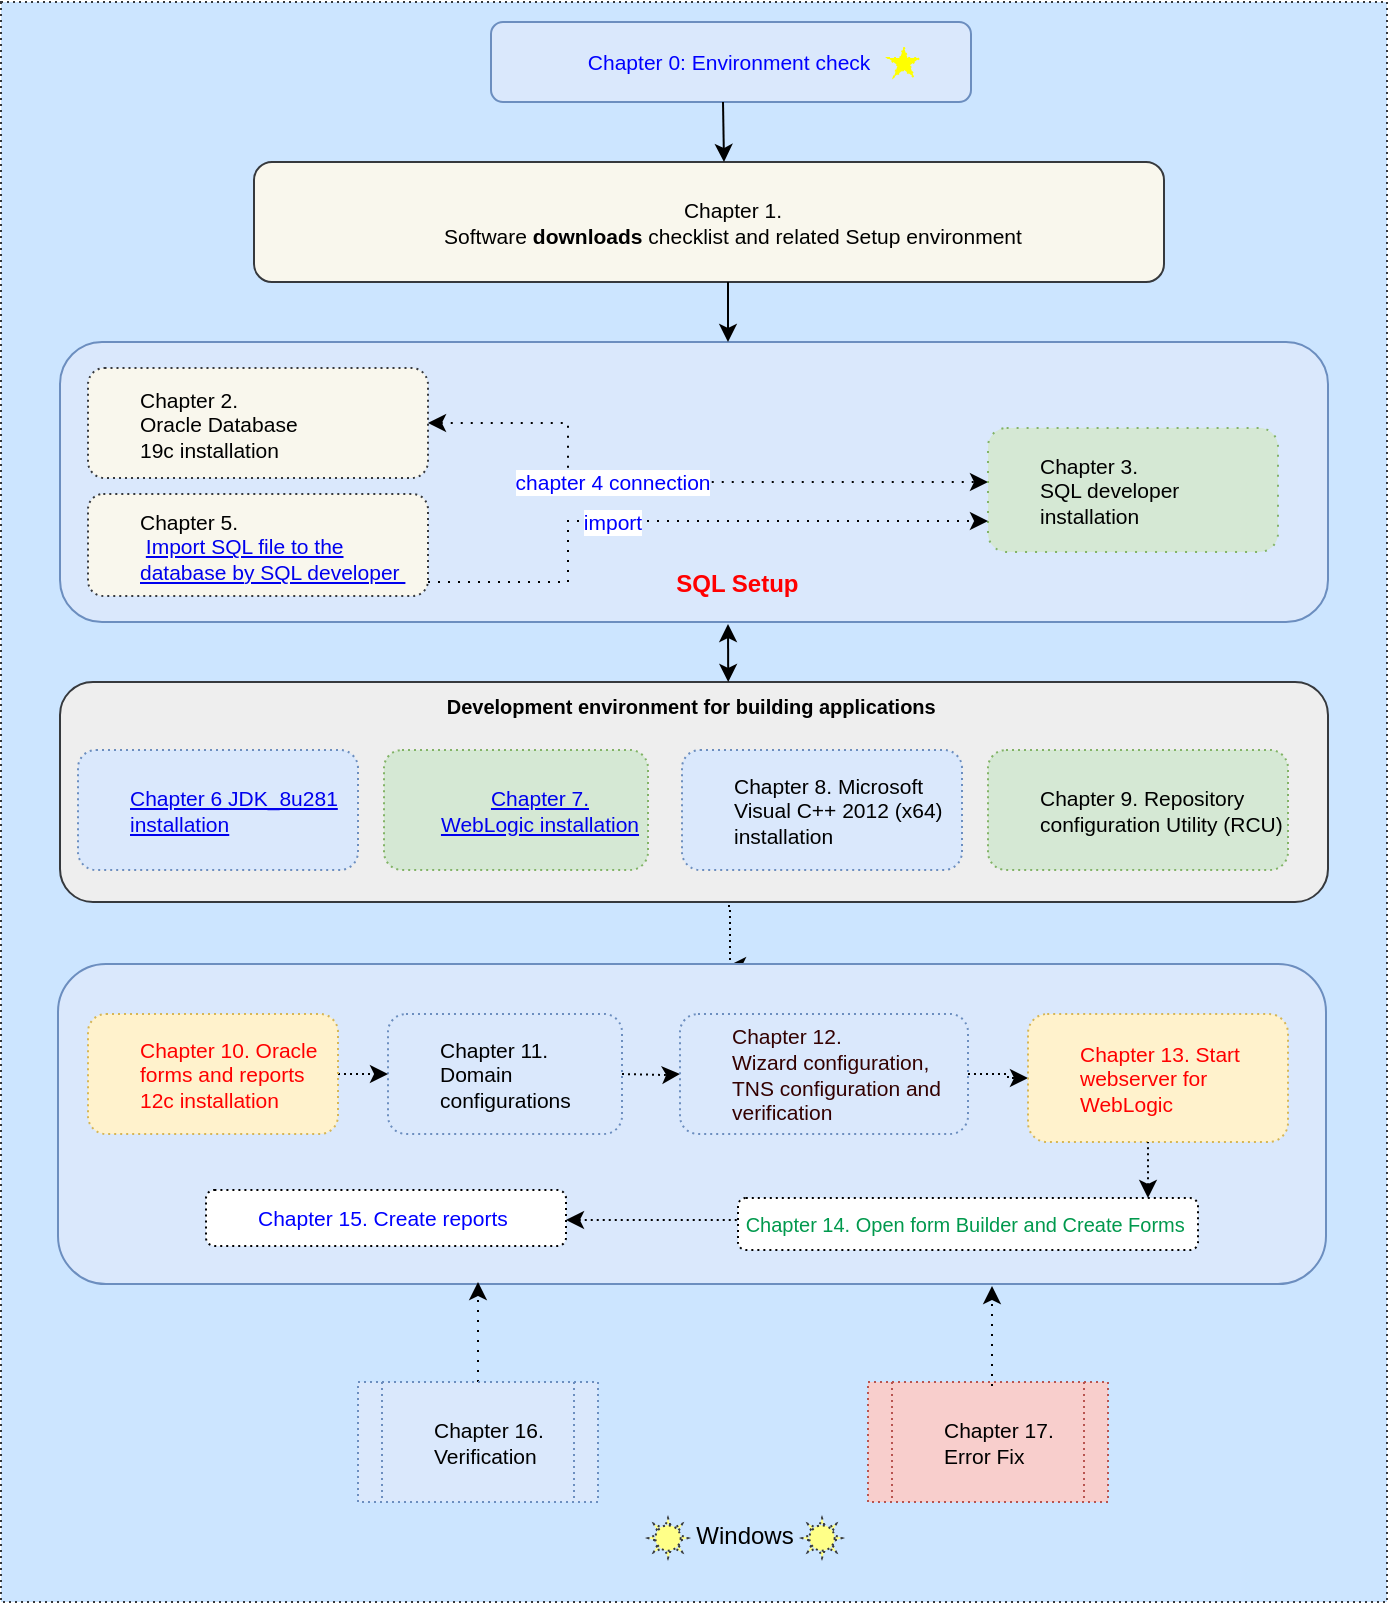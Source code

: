 <mxfile version="20.0.0" type="github">
  <diagram id="17G2DBIcZU6sUmtRgQNI" name="Page-1">
    <mxGraphModel dx="1221" dy="672" grid="1" gridSize="10" guides="1" tooltips="1" connect="1" arrows="1" fold="1" page="1" pageScale="1" pageWidth="850" pageHeight="1100" math="0" shadow="0">
      <root>
        <mxCell id="0" />
        <mxCell id="1" parent="0" />
        <mxCell id="mP8B_jTsaXODHllWjWsl-1" value="&lt;br&gt;&lt;br&gt;&lt;br&gt;&lt;br&gt;&lt;br&gt;&lt;br&gt;&lt;br&gt;&lt;br&gt;&lt;br&gt;&lt;br&gt;&lt;br&gt;&lt;br&gt;&lt;br&gt;&lt;br&gt;&lt;br&gt;&lt;br&gt;&lt;br&gt;&lt;br&gt;&lt;br&gt;&lt;br&gt;&lt;br&gt;&lt;br&gt;&lt;br&gt;&lt;br&gt;&lt;br&gt;&lt;br&gt;&lt;br&gt;&lt;br&gt;&lt;br&gt;&lt;br&gt;&lt;br&gt;&lt;br&gt;&lt;br&gt;&lt;br&gt;&lt;br&gt;&lt;br&gt;&lt;br&gt;&lt;br&gt;&lt;br&gt;&lt;br&gt;&lt;br&gt;&lt;br&gt;&lt;br&gt;&lt;br&gt;&lt;br&gt;&lt;br&gt;&lt;br&gt;&lt;br&gt;&lt;br&gt;&lt;br&gt;&lt;br&gt;&amp;nbsp; &amp;nbsp; &amp;nbsp; &amp;nbsp; &amp;nbsp; &amp;nbsp; &amp;nbsp; &amp;nbsp; Windows&amp;nbsp;" style="rounded=0;whiteSpace=wrap;html=1;dashed=1;dashPattern=1 2;fillColor=#cce5ff;strokeColor=#36393d;" vertex="1" parent="1">
          <mxGeometry x="26.5" y="40" width="693" height="800" as="geometry" />
        </mxCell>
        <mxCell id="mP8B_jTsaXODHllWjWsl-2" value="&lt;p class=&quot;MsoNormal&quot; style=&quot;font-size: 10.5px;&quot;&gt;Chapter 0: Environment check&amp;nbsp;&lt;/p&gt;" style="rounded=1;whiteSpace=wrap;html=1;fillColor=#dae8fc;strokeColor=#6c8ebf;fontColor=#0000FF;fontSize=10.5;" vertex="1" parent="1">
          <mxGeometry x="271.5" y="50" width="240" height="40" as="geometry" />
        </mxCell>
        <mxCell id="mP8B_jTsaXODHllWjWsl-3" value="&lt;p style=&quot;margin-left: 0.25in; font-size: 10.5px;&quot; class=&quot;MsoNormal&quot;&gt;Chapter 1.&lt;br style=&quot;font-size: 10.5px;&quot;&gt;Software &lt;b style=&quot;font-size: 10.5px;&quot;&gt;downloads &lt;/b&gt;checklist and related Setup environment&lt;/p&gt;" style="rounded=1;whiteSpace=wrap;html=1;fillColor=#f9f7ed;strokeColor=#36393d;fontSize=10.5;" vertex="1" parent="1">
          <mxGeometry x="153" y="120" width="455" height="60" as="geometry" />
        </mxCell>
        <mxCell id="mP8B_jTsaXODHllWjWsl-4" value="&lt;font color=&quot;#ff0000&quot;&gt;&amp;nbsp; &amp;nbsp; &amp;nbsp; &amp;nbsp;&lt;/font&gt;&lt;br&gt;&lt;br&gt;&lt;br&gt;&lt;b style=&quot;color: rgb(255, 0, 0); background-color: initial; text-align: left;&quot;&gt;&lt;br&gt;&lt;br&gt;&lt;br&gt;&lt;br&gt;&amp;nbsp; &amp;nbsp; &amp;nbsp; &amp;nbsp; &amp;nbsp; &amp;nbsp; &amp;nbsp;SQL Setup&lt;/b&gt;" style="rounded=1;whiteSpace=wrap;html=1;fillColor=#dae8fc;strokeColor=#6c8ebf;" vertex="1" parent="1">
          <mxGeometry x="56" y="210" width="634" height="140" as="geometry" />
        </mxCell>
        <mxCell id="mP8B_jTsaXODHllWjWsl-11" value="" style="edgeStyle=orthogonalEdgeStyle;rounded=0;orthogonalLoop=1;jettySize=auto;html=1;startArrow=classic;startFill=1;dashed=1;dashPattern=1 4;" edge="1" parent="1" source="mP8B_jTsaXODHllWjWsl-5" target="mP8B_jTsaXODHllWjWsl-6">
          <mxGeometry relative="1" as="geometry">
            <Array as="points">
              <mxPoint x="310" y="251" />
              <mxPoint x="310" y="280" />
            </Array>
          </mxGeometry>
        </mxCell>
        <mxCell id="mP8B_jTsaXODHllWjWsl-12" value="&lt;font color=&quot;#0000ff&quot;&gt;&lt;span style=&quot;font-size: 10.5px;&quot;&gt;chapter 4 connection&lt;/span&gt;&lt;/font&gt;" style="edgeLabel;html=1;align=center;verticalAlign=middle;resizable=0;points=[];fontSize=10.5;" vertex="1" connectable="0" parent="mP8B_jTsaXODHllWjWsl-11">
          <mxGeometry x="-0.212" relative="1" as="geometry">
            <mxPoint x="-1" as="offset" />
          </mxGeometry>
        </mxCell>
        <mxCell id="mP8B_jTsaXODHllWjWsl-5" value="&lt;p style=&quot;margin-left: 0.25in; font-size: 10.5px;&quot; class=&quot;MsoNormal&quot;&gt;Chapter 2.&amp;nbsp; &amp;nbsp; &amp;nbsp; &amp;nbsp; &amp;nbsp; &amp;nbsp; &amp;nbsp; &amp;nbsp; &amp;nbsp; &amp;nbsp; &amp;nbsp; &amp;nbsp; &amp;nbsp; &amp;nbsp; &amp;nbsp; &lt;span style=&quot;background-color: initial;&quot;&gt;Oracle Database 19c&amp;nbsp;&lt;/span&gt;&lt;span style=&quot;background-color: initial;&quot;&gt;installation&lt;/span&gt;&lt;/p&gt;" style="rounded=1;whiteSpace=wrap;html=1;align=left;fillColor=#f9f7ed;strokeColor=#36393d;fontSize=10.5;dashed=1;dashPattern=1 2;" vertex="1" parent="1">
          <mxGeometry x="70" y="223" width="170" height="55" as="geometry" />
        </mxCell>
        <mxCell id="mP8B_jTsaXODHllWjWsl-6" value="&lt;p style=&quot;margin-left: 0.25in; font-size: 10.5px;&quot; class=&quot;MsoNormal&quot;&gt;Chapter 3.&amp;nbsp; &amp;nbsp; &amp;nbsp; &amp;nbsp; &amp;nbsp; &amp;nbsp; &amp;nbsp; &amp;nbsp; &amp;nbsp; SQL developer&lt;br style=&quot;font-size: 10.5px;&quot;&gt;installation&lt;/p&gt;" style="rounded=1;whiteSpace=wrap;html=1;align=left;fillColor=#d5e8d4;strokeColor=#82b366;fontSize=10.5;dashed=1;dashPattern=1 4;" vertex="1" parent="1">
          <mxGeometry x="520" y="253" width="145" height="62" as="geometry" />
        </mxCell>
        <mxCell id="mP8B_jTsaXODHllWjWsl-14" value="&lt;p style=&quot;margin-left: 0.25in; font-size: 10.5px;&quot; class=&quot;MsoNormal&quot;&gt;Chapter 5.&amp;nbsp; &amp;nbsp; &amp;nbsp; &amp;nbsp; &amp;nbsp; &amp;nbsp; &amp;nbsp; &amp;nbsp; &amp;nbsp; &amp;nbsp; &amp;nbsp; &amp;nbsp;&lt;a name=&quot;_Hlk105871212&quot; style=&quot;font-size: 10.5px;&quot;&gt;Import SQL file to the database by SQL developer&amp;nbsp;&lt;/a&gt;&lt;/p&gt;" style="rounded=1;whiteSpace=wrap;html=1;align=left;fillColor=#f9f7ed;strokeColor=#36393d;fontSize=10.5;dashed=1;dashPattern=1 2;" vertex="1" parent="1">
          <mxGeometry x="70" y="286" width="170" height="51" as="geometry" />
        </mxCell>
        <mxCell id="mP8B_jTsaXODHllWjWsl-17" value="" style="edgeStyle=orthogonalEdgeStyle;rounded=0;orthogonalLoop=1;jettySize=auto;html=1;startArrow=none;startFill=0;entryX=0;entryY=0.75;entryDx=0;entryDy=0;dashed=1;dashPattern=1 4;" edge="1" parent="1" target="mP8B_jTsaXODHllWjWsl-6">
          <mxGeometry relative="1" as="geometry">
            <mxPoint x="240" y="330" as="sourcePoint" />
            <mxPoint x="280" y="310" as="targetPoint" />
            <Array as="points">
              <mxPoint x="310" y="330" />
              <mxPoint x="310" y="300" />
            </Array>
          </mxGeometry>
        </mxCell>
        <mxCell id="mP8B_jTsaXODHllWjWsl-18" value="&lt;font color=&quot;#0000ff&quot; style=&quot;font-size: 10.5px;&quot;&gt;import&lt;/font&gt;" style="edgeLabel;html=1;align=center;verticalAlign=middle;resizable=0;points=[];fontSize=10.5;" vertex="1" connectable="0" parent="mP8B_jTsaXODHllWjWsl-17">
          <mxGeometry x="-0.212" relative="1" as="geometry">
            <mxPoint as="offset" />
          </mxGeometry>
        </mxCell>
        <mxCell id="mP8B_jTsaXODHllWjWsl-57" value="" style="edgeStyle=orthogonalEdgeStyle;rounded=0;orthogonalLoop=1;jettySize=auto;html=1;dashed=1;dashPattern=1 2;fontSize=10.5;fontColor=#0000FF;startArrow=none;startFill=0;endArrow=classic;endFill=1;entryX=0.5;entryY=0;entryDx=0;entryDy=0;" edge="1" parent="1">
          <mxGeometry relative="1" as="geometry">
            <mxPoint x="390" y="492" as="sourcePoint" />
            <mxPoint x="390" y="522" as="targetPoint" />
            <Array as="points">
              <mxPoint x="391" y="522" />
            </Array>
          </mxGeometry>
        </mxCell>
        <mxCell id="mP8B_jTsaXODHllWjWsl-23" value="&lt;span style=&quot;font-size: 10px; line-height: 107%;&quot;&gt;&lt;b&gt;Development&amp;nbsp;environment for building applications&amp;nbsp;&lt;/b&gt;&lt;/span&gt;" style="rounded=1;whiteSpace=wrap;html=1;align=center;horizontal=1;fontSize=10;verticalAlign=top;fillColor=#eeeeee;strokeColor=#36393d;" vertex="1" parent="1">
          <mxGeometry x="56" y="380" width="634" height="110" as="geometry" />
        </mxCell>
        <mxCell id="mP8B_jTsaXODHllWjWsl-28" value="" style="edgeStyle=orthogonalEdgeStyle;rounded=0;orthogonalLoop=1;jettySize=auto;html=1;fontColor=#00994D;startArrow=none;startFill=0;endArrow=classic;endFill=1;" edge="1" parent="1">
          <mxGeometry relative="1" as="geometry">
            <mxPoint x="390" y="180" as="sourcePoint" />
            <mxPoint x="390" y="210" as="targetPoint" />
          </mxGeometry>
        </mxCell>
        <mxCell id="mP8B_jTsaXODHllWjWsl-30" value="" style="edgeStyle=orthogonalEdgeStyle;rounded=0;orthogonalLoop=1;jettySize=auto;html=1;fontColor=#00994D;startArrow=none;startFill=0;endArrow=classic;endFill=1;" edge="1" parent="1">
          <mxGeometry relative="1" as="geometry">
            <mxPoint x="387.5" y="90" as="sourcePoint" />
            <mxPoint x="388" y="120" as="targetPoint" />
          </mxGeometry>
        </mxCell>
        <mxCell id="mP8B_jTsaXODHllWjWsl-32" value="&lt;p style=&quot;margin-left: 0.25in;&quot; class=&quot;MsoNormal&quot;&gt;&lt;a name=&quot;_Hlk105873939&quot;&gt;Chapter 6&amp;nbsp;&lt;/a&gt;&lt;a style=&quot;background-color: initial;&quot; name=&quot;_Hlk105873939&quot;&gt;JDK_8u281 installation&lt;/a&gt;&lt;/p&gt;" style="rounded=1;whiteSpace=wrap;html=1;dashed=1;dashPattern=1 2;fontSize=10.5;align=left;fillColor=#dae8fc;strokeColor=#6c8ebf;" vertex="1" parent="1">
          <mxGeometry x="65" y="414" width="140" height="60" as="geometry" />
        </mxCell>
        <mxCell id="mP8B_jTsaXODHllWjWsl-33" value="&lt;p style=&quot;margin-left:.25in&quot; class=&quot;MsoNormal&quot;&gt;&lt;a name=&quot;_Hlk105875257&quot;&gt;Chapter 7.&lt;br&gt;WebLogic installation&lt;/a&gt;&lt;/p&gt;" style="rounded=1;whiteSpace=wrap;html=1;dashed=1;dashPattern=1 2;fontSize=10.5;align=center;fillColor=#d5e8d4;strokeColor=#82b366;" vertex="1" parent="1">
          <mxGeometry x="218" y="414" width="132" height="60" as="geometry" />
        </mxCell>
        <mxCell id="mP8B_jTsaXODHllWjWsl-34" value="&lt;p style=&quot;margin-left:.25in&quot; class=&quot;MsoNormal&quot;&gt;Chapter 8.&amp;nbsp;&lt;span style=&quot;background-color: initial;&quot;&gt;Microsoft Visual C++&amp;nbsp;&lt;/span&gt;&lt;span style=&quot;background-color: initial;&quot;&gt;2012 (x64) installation&lt;/span&gt;&lt;/p&gt;" style="rounded=1;whiteSpace=wrap;html=1;dashed=1;dashPattern=1 2;fontSize=10.5;align=left;fillColor=#dae8fc;strokeColor=#6c8ebf;" vertex="1" parent="1">
          <mxGeometry x="367" y="414" width="140" height="60" as="geometry" />
        </mxCell>
        <mxCell id="mP8B_jTsaXODHllWjWsl-35" value="&lt;p style=&quot;margin-left:.25in&quot; class=&quot;MsoNormal&quot;&gt;Chapter 9. Repository&lt;br&gt;configuration Utility (RCU)&lt;/p&gt;" style="rounded=1;whiteSpace=wrap;html=1;dashed=1;dashPattern=1 2;fontSize=10.5;align=left;fillColor=#d5e8d4;strokeColor=#82b366;" vertex="1" parent="1">
          <mxGeometry x="520" y="414" width="150" height="60" as="geometry" />
        </mxCell>
        <mxCell id="mP8B_jTsaXODHllWjWsl-37" value="&lt;p style=&quot;margin-left:.25in&quot; class=&quot;MsoNormal&quot;&gt;&lt;br&gt;&lt;/p&gt;" style="rounded=1;whiteSpace=wrap;html=1;align=center;horizontal=1;fontSize=10;verticalAlign=top;fillColor=#dae8fc;strokeColor=#6c8ebf;" vertex="1" parent="1">
          <mxGeometry x="55" y="521" width="634" height="160" as="geometry" />
        </mxCell>
        <mxCell id="mP8B_jTsaXODHllWjWsl-49" value="" style="edgeStyle=orthogonalEdgeStyle;rounded=0;orthogonalLoop=1;jettySize=auto;html=1;dashed=1;dashPattern=1 2;fontSize=10.5;fontColor=#0000FF;startArrow=none;startFill=0;endArrow=classic;endFill=1;" edge="1" parent="1" target="mP8B_jTsaXODHllWjWsl-40">
          <mxGeometry relative="1" as="geometry">
            <mxPoint x="337" y="576" as="sourcePoint" />
          </mxGeometry>
        </mxCell>
        <mxCell id="mP8B_jTsaXODHllWjWsl-39" value="&lt;p style=&quot;margin-left:.25in&quot; class=&quot;MsoNormal&quot;&gt;Chapter 11. Domain configurations&lt;/p&gt;" style="rounded=1;whiteSpace=wrap;html=1;dashed=1;dashPattern=1 2;fontSize=10.5;align=left;fillColor=#dae8fc;strokeColor=#6c8ebf;" vertex="1" parent="1">
          <mxGeometry x="220" y="546" width="117" height="60" as="geometry" />
        </mxCell>
        <mxCell id="mP8B_jTsaXODHllWjWsl-50" value="" style="edgeStyle=orthogonalEdgeStyle;rounded=0;orthogonalLoop=1;jettySize=auto;html=1;dashed=1;dashPattern=1 2;fontSize=10.5;fontColor=#0000FF;startArrow=none;startFill=0;endArrow=classic;endFill=1;" edge="1" parent="1" source="mP8B_jTsaXODHllWjWsl-40" target="mP8B_jTsaXODHllWjWsl-41">
          <mxGeometry relative="1" as="geometry" />
        </mxCell>
        <mxCell id="mP8B_jTsaXODHllWjWsl-40" value="&lt;p style=&quot;margin-left:.25in&quot; class=&quot;MsoNormal&quot;&gt;&lt;span style=&quot;&quot;&gt;Chapter 12.&lt;br&gt;Wizard configuration, TNS configuration and verification&lt;/span&gt;&lt;/p&gt;" style="rounded=1;whiteSpace=wrap;html=1;dashed=1;dashPattern=1 2;fontSize=10.5;align=left;fillColor=#dae8fc;strokeColor=#6c8ebf;fontColor=#330000;" vertex="1" parent="1">
          <mxGeometry x="366" y="546" width="144" height="60" as="geometry" />
        </mxCell>
        <mxCell id="mP8B_jTsaXODHllWjWsl-41" value="&lt;p style=&quot;margin-left:.25in&quot; class=&quot;MsoNormal&quot;&gt;Chapter 13. Start webserver for WebLogic&amp;nbsp;&lt;/p&gt;" style="rounded=1;whiteSpace=wrap;html=1;dashed=1;dashPattern=1 2;fontSize=10.5;align=left;fillColor=#fff2cc;strokeColor=#d6b656;fontColor=#FF0000;" vertex="1" parent="1">
          <mxGeometry x="540" y="546" width="130" height="64" as="geometry" />
        </mxCell>
        <mxCell id="mP8B_jTsaXODHllWjWsl-46" value="" style="edgeStyle=orthogonalEdgeStyle;rounded=0;orthogonalLoop=1;jettySize=auto;html=1;dashed=1;dashPattern=1 2;fontSize=10.5;fontColor=#0000FF;startArrow=none;startFill=0;endArrow=classic;endFill=1;" edge="1" parent="1" source="mP8B_jTsaXODHllWjWsl-43" target="mP8B_jTsaXODHllWjWsl-39">
          <mxGeometry relative="1" as="geometry" />
        </mxCell>
        <mxCell id="mP8B_jTsaXODHllWjWsl-43" value="&lt;p style=&quot;margin-left: 0.25in;&quot; class=&quot;MsoNormal&quot;&gt;&lt;font color=&quot;#ff0000&quot;&gt;Chapter 10. Oracle forms and&amp;nbsp;reports 12c installation&lt;/font&gt;&lt;/p&gt;" style="rounded=1;whiteSpace=wrap;html=1;dashed=1;dashPattern=1 2;fontSize=10.5;align=left;strokeColor=#d6b656;fillColor=#fff2cc;" vertex="1" parent="1">
          <mxGeometry x="70" y="546" width="125" height="60" as="geometry" />
        </mxCell>
        <mxCell id="mP8B_jTsaXODHllWjWsl-58" value="" style="edgeStyle=orthogonalEdgeStyle;rounded=0;orthogonalLoop=1;jettySize=auto;html=1;dashed=1;dashPattern=1 2;fontSize=10.5;fontColor=#0000FF;startArrow=classic;startFill=1;endArrow=none;endFill=0;" edge="1" parent="1" source="mP8B_jTsaXODHllWjWsl-44" target="mP8B_jTsaXODHllWjWsl-41">
          <mxGeometry relative="1" as="geometry">
            <Array as="points">
              <mxPoint x="600" y="630" />
              <mxPoint x="600" y="630" />
            </Array>
          </mxGeometry>
        </mxCell>
        <mxCell id="mP8B_jTsaXODHllWjWsl-44" value="&lt;span style=&quot;color: rgb(0, 153, 77); font-size: 10px; background-color: initial;&quot;&gt;Chapter 14. Open form Builder and&amp;nbsp;&lt;/span&gt;&lt;span style=&quot;color: rgb(0, 153, 77); font-size: 10px; background-color: initial;&quot;&gt;Create Forms&amp;nbsp;&lt;/span&gt;" style="rounded=1;whiteSpace=wrap;html=1;dashed=1;dashPattern=1 2;fontSize=10.5;fontColor=#0000FF;" vertex="1" parent="1">
          <mxGeometry x="395" y="638" width="230" height="26" as="geometry" />
        </mxCell>
        <mxCell id="mP8B_jTsaXODHllWjWsl-56" value="" style="edgeStyle=orthogonalEdgeStyle;rounded=0;orthogonalLoop=1;jettySize=auto;html=1;fontColor=#00994D;startArrow=classic;startFill=1;endArrow=classic;endFill=1;entryX=0.527;entryY=0;entryDx=0;entryDy=0;entryPerimeter=0;" edge="1" parent="1" target="mP8B_jTsaXODHllWjWsl-23">
          <mxGeometry relative="1" as="geometry">
            <mxPoint x="390" y="351" as="sourcePoint" />
            <mxPoint x="390" y="381" as="targetPoint" />
          </mxGeometry>
        </mxCell>
        <mxCell id="mP8B_jTsaXODHllWjWsl-61" value="" style="edgeStyle=orthogonalEdgeStyle;rounded=0;orthogonalLoop=1;jettySize=auto;html=1;dashed=1;dashPattern=1 2;fontSize=10.5;fontColor=#0000FF;startArrow=classic;startFill=1;endArrow=none;endFill=0;" edge="1" parent="1" source="mP8B_jTsaXODHllWjWsl-59" target="mP8B_jTsaXODHllWjWsl-44">
          <mxGeometry relative="1" as="geometry">
            <Array as="points">
              <mxPoint x="380" y="649" />
              <mxPoint x="380" y="649" />
            </Array>
          </mxGeometry>
        </mxCell>
        <mxCell id="mP8B_jTsaXODHllWjWsl-59" value="&lt;p style=&quot;margin-left:.25in&quot; class=&quot;MsoNormal&quot;&gt;Chapter 15. Create reports&lt;/p&gt;" style="rounded=1;whiteSpace=wrap;html=1;dashed=1;dashPattern=1 2;fontSize=10.5;fontColor=#0000FF;align=left;" vertex="1" parent="1">
          <mxGeometry x="129" y="634" width="180" height="28" as="geometry" />
        </mxCell>
        <mxCell id="mP8B_jTsaXODHllWjWsl-62" value="" style="verticalLabelPosition=bottom;verticalAlign=top;html=1;shape=mxgraph.basic.sun;dashed=1;dashPattern=1 2;fontSize=10.5;strokeColor=#36393d;fillColor=#ffff88;" vertex="1" parent="1">
          <mxGeometry x="350" y="798" width="20" height="20" as="geometry" />
        </mxCell>
        <mxCell id="mP8B_jTsaXODHllWjWsl-63" value="" style="verticalLabelPosition=bottom;verticalAlign=top;html=1;shape=mxgraph.basic.sun;dashed=1;dashPattern=1 2;fontSize=10.5;strokeColor=#36393d;fillColor=#ffff88;" vertex="1" parent="1">
          <mxGeometry x="427" y="798" width="20" height="20" as="geometry" />
        </mxCell>
        <mxCell id="mP8B_jTsaXODHllWjWsl-64" value="" style="verticalLabelPosition=bottom;verticalAlign=top;html=1;shape=mxgraph.basic.star;dashed=1;dashPattern=1 2;fontSize=10.5;fontColor=#FF0000;strokeColor=#FFFF00;fillColor=#FFFF00;" vertex="1" parent="1">
          <mxGeometry x="470" y="62.5" width="15.79" height="15" as="geometry" />
        </mxCell>
        <mxCell id="mP8B_jTsaXODHllWjWsl-68" value="" style="edgeStyle=orthogonalEdgeStyle;rounded=0;orthogonalLoop=1;jettySize=auto;html=1;dashed=1;dashPattern=1 4;fontSize=10.5;fontColor=#FF0000;startArrow=none;startFill=0;endArrow=classic;endFill=1;" edge="1" parent="1" source="mP8B_jTsaXODHllWjWsl-65">
          <mxGeometry relative="1" as="geometry">
            <mxPoint x="265" y="680" as="targetPoint" />
            <Array as="points">
              <mxPoint x="265" y="690" />
              <mxPoint x="265" y="690" />
            </Array>
          </mxGeometry>
        </mxCell>
        <mxCell id="mP8B_jTsaXODHllWjWsl-65" value="&lt;p style=&quot;margin-left:.25in&quot; class=&quot;MsoNormal&quot;&gt;Chapter 16. Verification&lt;/p&gt;" style="shape=process;whiteSpace=wrap;html=1;backgroundOutline=1;dashed=1;dashPattern=1 2;fontSize=10.5;align=left;fillColor=#dae8fc;strokeColor=#6c8ebf;" vertex="1" parent="1">
          <mxGeometry x="205" y="730" width="120" height="60" as="geometry" />
        </mxCell>
        <mxCell id="mP8B_jTsaXODHllWjWsl-66" value="&lt;p style=&quot;margin-left:.25in&quot; class=&quot;MsoNormal&quot;&gt;Chapter 17. Error Fix&amp;nbsp;&lt;/p&gt;" style="shape=process;whiteSpace=wrap;html=1;backgroundOutline=1;dashed=1;dashPattern=1 2;fontSize=10.5;align=left;fillColor=#f8cecc;strokeColor=#b85450;" vertex="1" parent="1">
          <mxGeometry x="460" y="730" width="120" height="60" as="geometry" />
        </mxCell>
        <mxCell id="mP8B_jTsaXODHllWjWsl-70" value="" style="edgeStyle=orthogonalEdgeStyle;rounded=0;orthogonalLoop=1;jettySize=auto;html=1;dashed=1;dashPattern=1 4;fontSize=10.5;fontColor=#FF0000;startArrow=none;startFill=0;endArrow=classic;endFill=1;" edge="1" parent="1">
          <mxGeometry relative="1" as="geometry">
            <mxPoint x="522" y="732" as="sourcePoint" />
            <mxPoint x="522" y="682" as="targetPoint" />
            <Array as="points">
              <mxPoint x="522" y="692" />
              <mxPoint x="522" y="692" />
            </Array>
          </mxGeometry>
        </mxCell>
      </root>
    </mxGraphModel>
  </diagram>
</mxfile>

